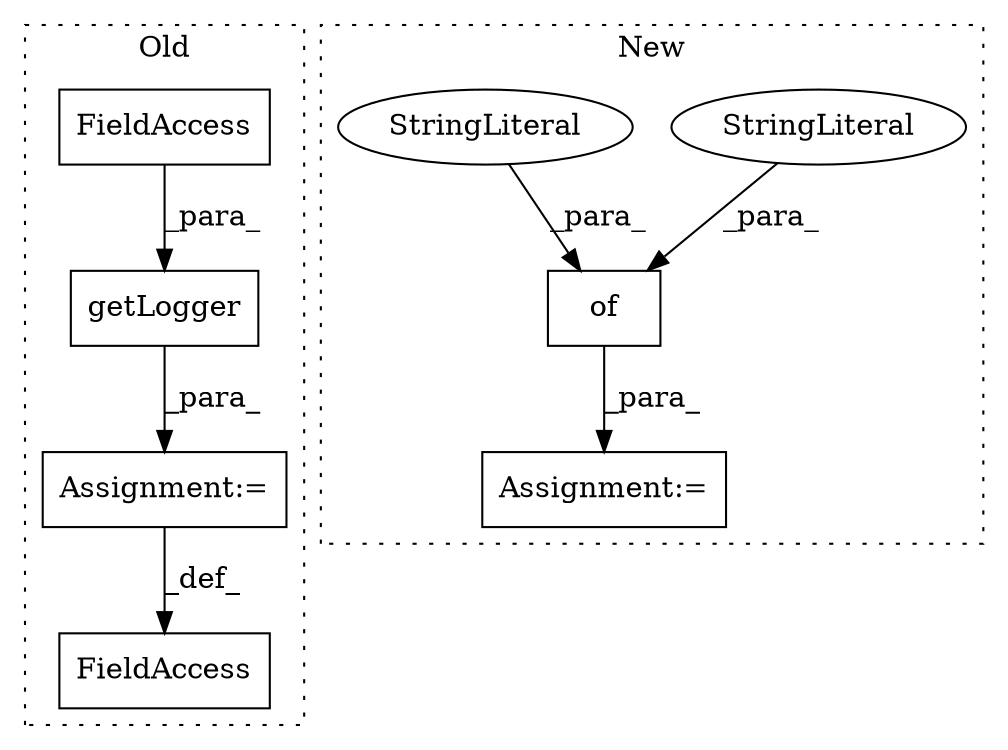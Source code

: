 digraph G {
subgraph cluster0 {
1 [label="getLogger" a="32" s="195,213" l="10,1" shape="box"];
4 [label="Assignment:=" a="7" s="186" l="1" shape="box"];
5 [label="FieldAccess" a="22" s="180" l="6" shape="box"];
6 [label="FieldAccess" a="22" s="205" l="8" shape="box"];
label = "Old";
style="dotted";
}
subgraph cluster1 {
2 [label="of" a="32" s="113,203" l="3,1" shape="box"];
3 [label="Assignment:=" a="7" s="108" l="1" shape="box"];
7 [label="StringLiteral" a="45" s="154" l="6" shape="ellipse"];
8 [label="StringLiteral" a="45" s="185" l="10" shape="ellipse"];
label = "New";
style="dotted";
}
1 -> 4 [label="_para_"];
2 -> 3 [label="_para_"];
4 -> 5 [label="_def_"];
6 -> 1 [label="_para_"];
7 -> 2 [label="_para_"];
8 -> 2 [label="_para_"];
}